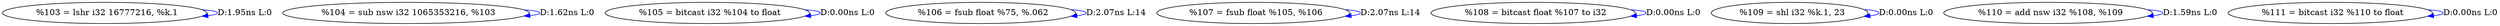 digraph {
Node0x254bb40[label="  %103 = lshr i32 16777216, %k.1"];
Node0x254bb40 -> Node0x254bb40[label="D:1.95ns L:0",color=blue];
Node0x254bc20[label="  %104 = sub nsw i32 1065353216, %103"];
Node0x254bc20 -> Node0x254bc20[label="D:1.62ns L:0",color=blue];
Node0x254bd00[label="  %105 = bitcast i32 %104 to float"];
Node0x254bd00 -> Node0x254bd00[label="D:0.00ns L:0",color=blue];
Node0x254bde0[label="  %106 = fsub float %75, %.062"];
Node0x254bde0 -> Node0x254bde0[label="D:2.07ns L:14",color=blue];
Node0x254bec0[label="  %107 = fsub float %105, %106"];
Node0x254bec0 -> Node0x254bec0[label="D:2.07ns L:14",color=blue];
Node0x254bfa0[label="  %108 = bitcast float %107 to i32"];
Node0x254bfa0 -> Node0x254bfa0[label="D:0.00ns L:0",color=blue];
Node0x254c080[label="  %109 = shl i32 %k.1, 23"];
Node0x254c080 -> Node0x254c080[label="D:0.00ns L:0",color=blue];
Node0x254c160[label="  %110 = add nsw i32 %108, %109"];
Node0x254c160 -> Node0x254c160[label="D:1.59ns L:0",color=blue];
Node0x254c240[label="  %111 = bitcast i32 %110 to float"];
Node0x254c240 -> Node0x254c240[label="D:0.00ns L:0",color=blue];
}
